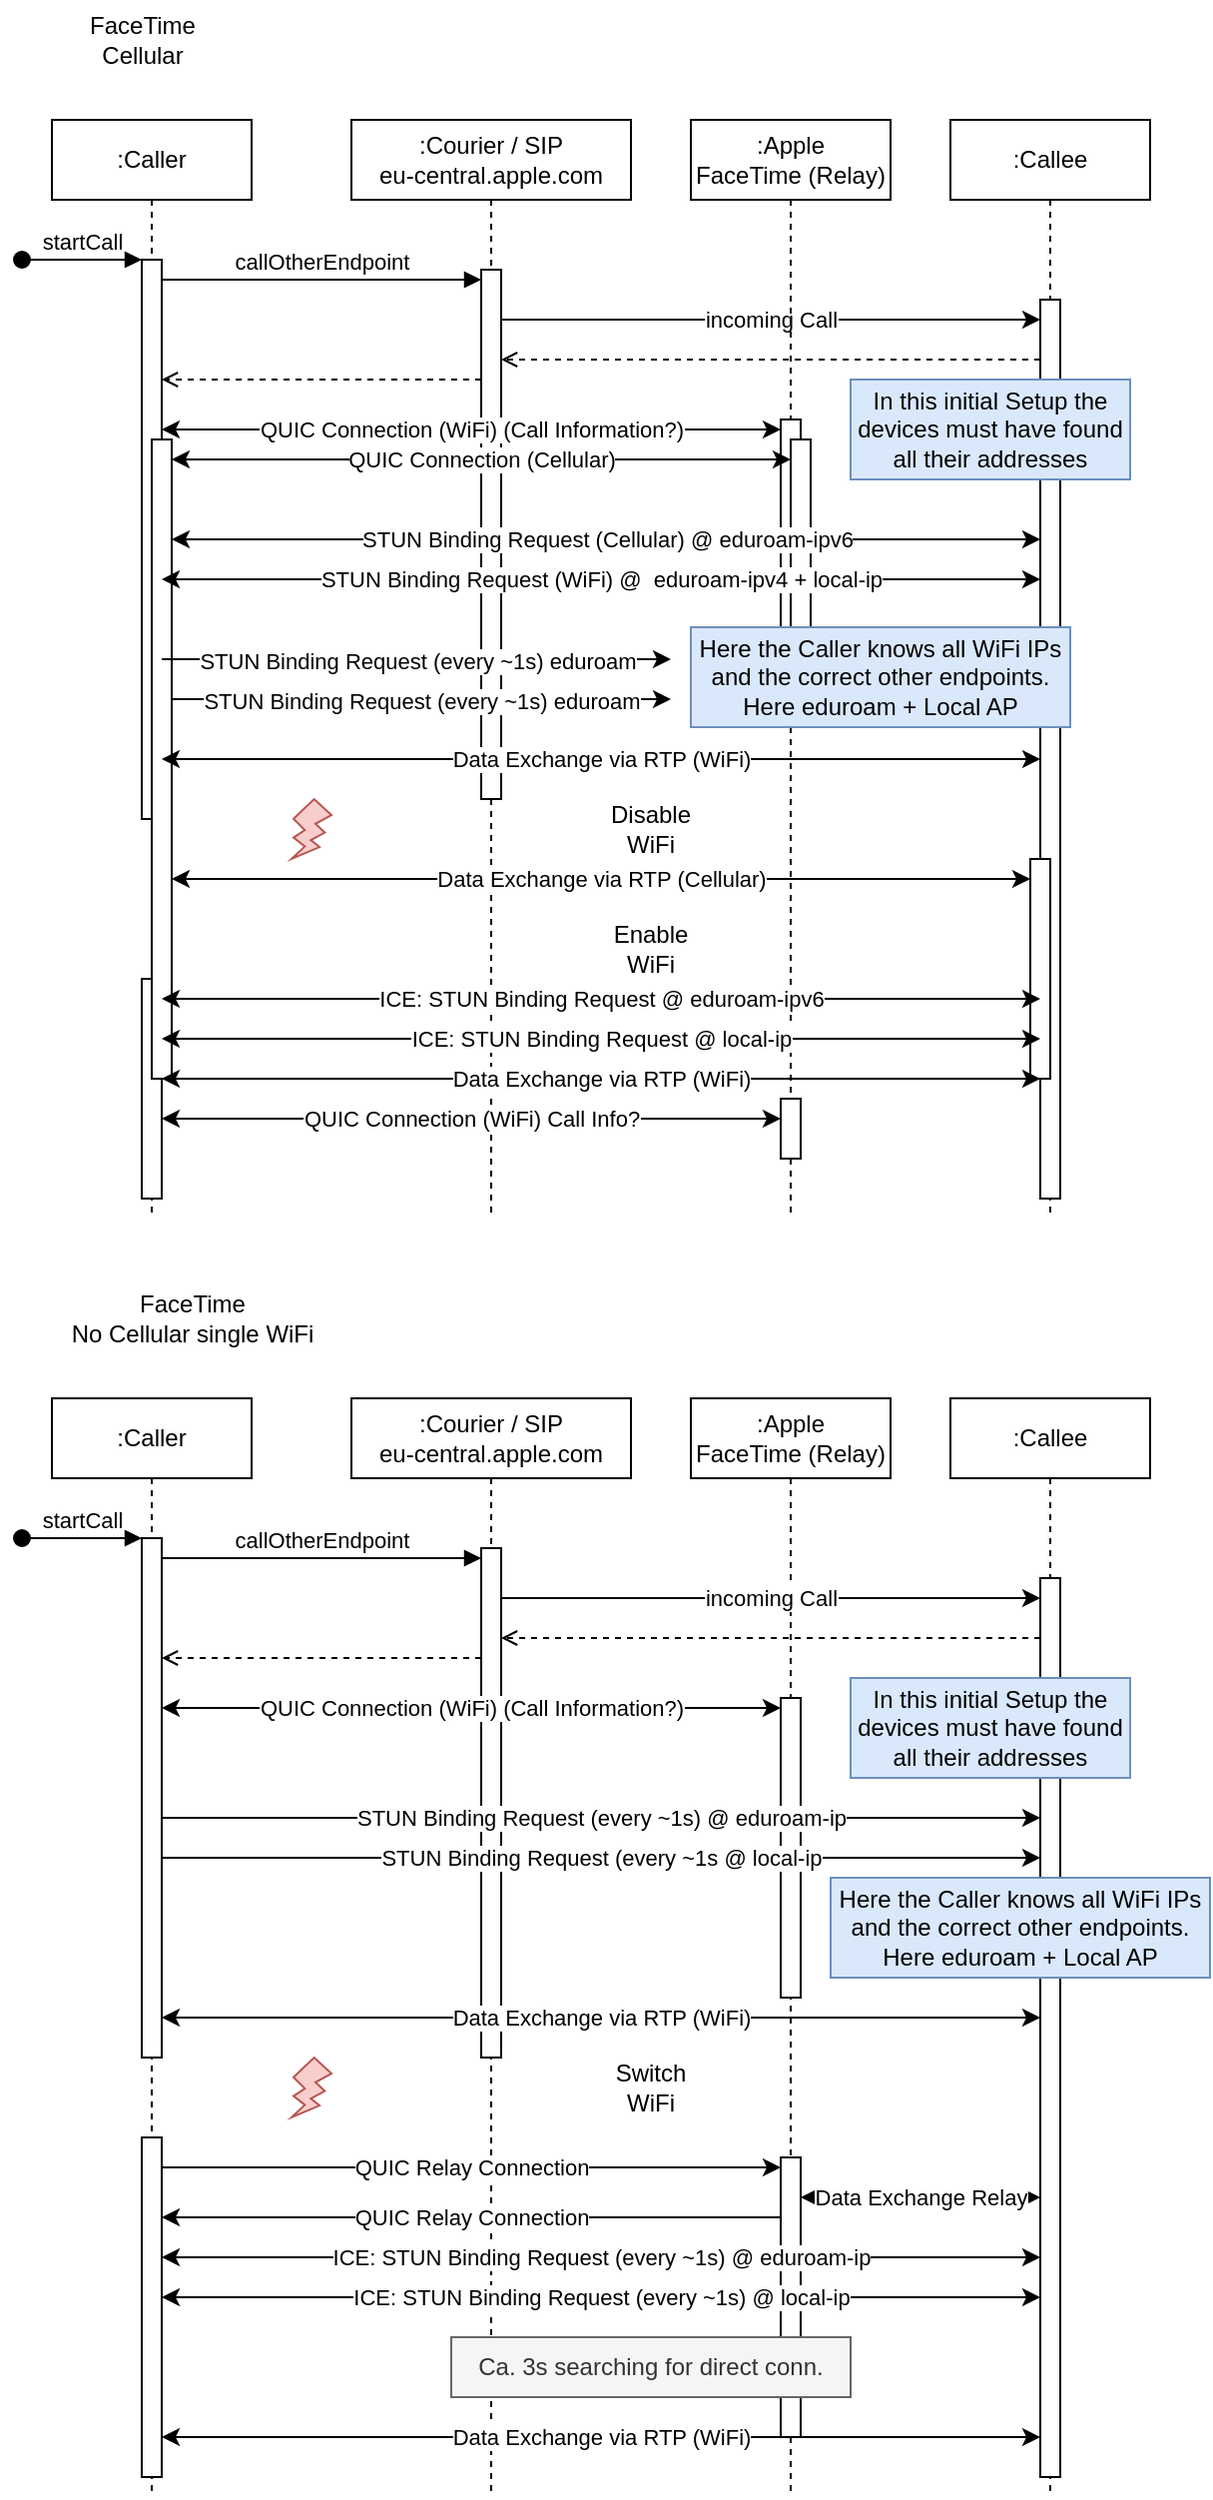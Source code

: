 <mxfile version="23.1.6" type="device">
  <diagram name="Page-1" id="2YBvvXClWsGukQMizWep">
    <mxGraphModel dx="1013" dy="549" grid="1" gridSize="10" guides="1" tooltips="1" connect="1" arrows="1" fold="1" page="1" pageScale="1" pageWidth="850" pageHeight="1100" math="0" shadow="0">
      <root>
        <mxCell id="0" />
        <mxCell id="1" parent="0" />
        <mxCell id="rzydGnRtXKhCAkmNG2az-18" value=":Apple&lt;br&gt;FaceTime (Relay)" style="shape=umlLifeline;perimeter=lifelinePerimeter;whiteSpace=wrap;html=1;container=1;dropTarget=0;collapsible=0;recursiveResize=0;outlineConnect=0;portConstraint=eastwest;newEdgeStyle={&quot;curved&quot;:0,&quot;rounded&quot;:0};" vertex="1" parent="1">
          <mxGeometry x="380" y="710" width="100" height="550" as="geometry" />
        </mxCell>
        <mxCell id="rzydGnRtXKhCAkmNG2az-19" value="" style="html=1;points=[[0,0,0,0,5],[0,1,0,0,-5],[1,0,0,0,5],[1,1,0,0,-5]];perimeter=orthogonalPerimeter;outlineConnect=0;targetShapes=umlLifeline;portConstraint=eastwest;newEdgeStyle={&quot;curved&quot;:0,&quot;rounded&quot;:0};" vertex="1" parent="rzydGnRtXKhCAkmNG2az-18">
          <mxGeometry x="45" y="150" width="10" height="150" as="geometry" />
        </mxCell>
        <mxCell id="rzydGnRtXKhCAkmNG2az-21" value="" style="html=1;points=[[0,0,0,0,5],[0,1,0,0,-5],[1,0,0,0,5],[1,1,0,0,-5]];perimeter=orthogonalPerimeter;outlineConnect=0;targetShapes=umlLifeline;portConstraint=eastwest;newEdgeStyle={&quot;curved&quot;:0,&quot;rounded&quot;:0};" vertex="1" parent="rzydGnRtXKhCAkmNG2az-18">
          <mxGeometry x="45" y="380" width="10" height="140" as="geometry" />
        </mxCell>
        <mxCell id="T4F6Rnl3pkKhbMStzOWr-2" value=":Courier / SIP&lt;br&gt;eu-central.apple.com" style="shape=umlLifeline;perimeter=lifelinePerimeter;whiteSpace=wrap;html=1;container=1;dropTarget=0;collapsible=0;recursiveResize=0;outlineConnect=0;portConstraint=eastwest;newEdgeStyle={&quot;curved&quot;:0,&quot;rounded&quot;:0};" parent="1" vertex="1">
          <mxGeometry x="210" y="70" width="140" height="550" as="geometry" />
        </mxCell>
        <mxCell id="aM9ryv3xv72pqoxQDRHE-6" value="" style="html=1;points=[];perimeter=orthogonalPerimeter;outlineConnect=0;targetShapes=umlLifeline;portConstraint=eastwest;newEdgeStyle={&quot;edgeStyle&quot;:&quot;elbowEdgeStyle&quot;,&quot;elbow&quot;:&quot;vertical&quot;,&quot;curved&quot;:0,&quot;rounded&quot;:0};" parent="T4F6Rnl3pkKhbMStzOWr-2" vertex="1">
          <mxGeometry x="65" y="75" width="10" height="265" as="geometry" />
        </mxCell>
        <mxCell id="aM9ryv3xv72pqoxQDRHE-1" value=":Caller" style="shape=umlLifeline;perimeter=lifelinePerimeter;whiteSpace=wrap;html=1;container=0;dropTarget=0;collapsible=0;recursiveResize=0;outlineConnect=0;portConstraint=eastwest;newEdgeStyle={&quot;edgeStyle&quot;:&quot;elbowEdgeStyle&quot;,&quot;elbow&quot;:&quot;vertical&quot;,&quot;curved&quot;:0,&quot;rounded&quot;:0};" parent="1" vertex="1">
          <mxGeometry x="60" y="70" width="100" height="550" as="geometry" />
        </mxCell>
        <mxCell id="aM9ryv3xv72pqoxQDRHE-2" value="" style="html=1;points=[];perimeter=orthogonalPerimeter;outlineConnect=0;targetShapes=umlLifeline;portConstraint=eastwest;newEdgeStyle={&quot;edgeStyle&quot;:&quot;elbowEdgeStyle&quot;,&quot;elbow&quot;:&quot;vertical&quot;,&quot;curved&quot;:0,&quot;rounded&quot;:0};" parent="aM9ryv3xv72pqoxQDRHE-1" vertex="1">
          <mxGeometry x="45" y="70" width="10" height="280" as="geometry" />
        </mxCell>
        <mxCell id="aM9ryv3xv72pqoxQDRHE-3" value="startCall" style="html=1;verticalAlign=bottom;startArrow=oval;endArrow=block;startSize=8;edgeStyle=elbowEdgeStyle;elbow=vertical;curved=0;rounded=0;" parent="aM9ryv3xv72pqoxQDRHE-1" target="aM9ryv3xv72pqoxQDRHE-2" edge="1">
          <mxGeometry relative="1" as="geometry">
            <mxPoint x="-15" y="70" as="sourcePoint" />
          </mxGeometry>
        </mxCell>
        <mxCell id="T4F6Rnl3pkKhbMStzOWr-25" value="" style="html=1;points=[[0,0,0,0,5],[0,1,0,0,-5],[1,0,0,0,5],[1,1,0,0,-5]];perimeter=orthogonalPerimeter;outlineConnect=0;targetShapes=umlLifeline;portConstraint=eastwest;newEdgeStyle={&quot;curved&quot;:0,&quot;rounded&quot;:0};" parent="aM9ryv3xv72pqoxQDRHE-1" vertex="1">
          <mxGeometry x="45" y="430" width="10" height="110" as="geometry" />
        </mxCell>
        <mxCell id="T4F6Rnl3pkKhbMStzOWr-29" value="STUN Binding Request (every ~1s) eduroam" style="edgeStyle=orthogonalEdgeStyle;rounded=0;orthogonalLoop=1;jettySize=auto;html=1;curved=0;" parent="aM9ryv3xv72pqoxQDRHE-1" source="T4F6Rnl3pkKhbMStzOWr-13" edge="1">
          <mxGeometry relative="1" as="geometry">
            <mxPoint x="310" y="290" as="targetPoint" />
            <Array as="points">
              <mxPoint x="180" y="290" />
              <mxPoint x="180" y="291" />
              <mxPoint x="270" y="291" />
              <mxPoint x="270" y="290" />
            </Array>
          </mxGeometry>
        </mxCell>
        <mxCell id="T4F6Rnl3pkKhbMStzOWr-13" value="" style="html=1;points=[[0,0,0,0,5],[0,1,0,0,-5],[1,0,0,0,5],[1,1,0,0,-5]];perimeter=orthogonalPerimeter;outlineConnect=0;targetShapes=umlLifeline;portConstraint=eastwest;newEdgeStyle={&quot;curved&quot;:0,&quot;rounded&quot;:0};" parent="aM9ryv3xv72pqoxQDRHE-1" vertex="1">
          <mxGeometry x="50" y="160" width="10" height="320" as="geometry" />
        </mxCell>
        <mxCell id="T4F6Rnl3pkKhbMStzOWr-28" value="STUN Binding Request (every ~1s) eduroam" style="edgeStyle=orthogonalEdgeStyle;rounded=0;orthogonalLoop=1;jettySize=auto;html=1;curved=0;" parent="aM9ryv3xv72pqoxQDRHE-1" source="aM9ryv3xv72pqoxQDRHE-2" edge="1">
          <mxGeometry relative="1" as="geometry">
            <mxPoint x="310" y="270" as="targetPoint" />
            <Array as="points">
              <mxPoint x="183" y="270" />
              <mxPoint x="183" y="271" />
              <mxPoint x="290" y="271" />
              <mxPoint x="290" y="270" />
            </Array>
          </mxGeometry>
        </mxCell>
        <mxCell id="aM9ryv3xv72pqoxQDRHE-5" value=":Callee" style="shape=umlLifeline;perimeter=lifelinePerimeter;whiteSpace=wrap;html=1;container=0;dropTarget=0;collapsible=0;recursiveResize=0;outlineConnect=0;portConstraint=eastwest;newEdgeStyle={&quot;edgeStyle&quot;:&quot;elbowEdgeStyle&quot;,&quot;elbow&quot;:&quot;vertical&quot;,&quot;curved&quot;:0,&quot;rounded&quot;:0};" parent="1" vertex="1">
          <mxGeometry x="510" y="70" width="100" height="550" as="geometry" />
        </mxCell>
        <mxCell id="T4F6Rnl3pkKhbMStzOWr-4" value="" style="html=1;points=[[0,0,0,0,5],[0,1,0,0,-5],[1,0,0,0,5],[1,1,0,0,-5]];perimeter=orthogonalPerimeter;outlineConnect=0;targetShapes=umlLifeline;portConstraint=eastwest;newEdgeStyle={&quot;curved&quot;:0,&quot;rounded&quot;:0};" parent="aM9ryv3xv72pqoxQDRHE-5" vertex="1">
          <mxGeometry x="45" y="90" width="10" height="450" as="geometry" />
        </mxCell>
        <mxCell id="T4F6Rnl3pkKhbMStzOWr-33" value="" style="html=1;points=[[0,0,0,0,5],[0,1,0,0,-5],[1,0,0,0,5],[1,1,0,0,-5]];perimeter=orthogonalPerimeter;outlineConnect=0;targetShapes=umlLifeline;portConstraint=eastwest;newEdgeStyle={&quot;curved&quot;:0,&quot;rounded&quot;:0};" parent="aM9ryv3xv72pqoxQDRHE-5" vertex="1">
          <mxGeometry x="40" y="370" width="10" height="110" as="geometry" />
        </mxCell>
        <mxCell id="aM9ryv3xv72pqoxQDRHE-7" value="callOtherEndpoint" style="html=1;verticalAlign=bottom;endArrow=block;edgeStyle=elbowEdgeStyle;elbow=vertical;curved=0;rounded=0;" parent="1" source="aM9ryv3xv72pqoxQDRHE-2" target="aM9ryv3xv72pqoxQDRHE-6" edge="1">
          <mxGeometry relative="1" as="geometry">
            <mxPoint x="215" y="160" as="sourcePoint" />
            <Array as="points">
              <mxPoint x="200" y="150" />
            </Array>
          </mxGeometry>
        </mxCell>
        <mxCell id="T4F6Rnl3pkKhbMStzOWr-1" value="FaceTime&lt;br&gt;Cellular" style="text;html=1;align=center;verticalAlign=middle;resizable=0;points=[];autosize=1;strokeColor=none;fillColor=none;" parent="1" vertex="1">
          <mxGeometry x="65" y="10" width="80" height="40" as="geometry" />
        </mxCell>
        <mxCell id="T4F6Rnl3pkKhbMStzOWr-3" value="incoming Call" style="edgeStyle=elbowEdgeStyle;rounded=0;orthogonalLoop=1;jettySize=auto;html=1;elbow=vertical;curved=0;" parent="1" source="aM9ryv3xv72pqoxQDRHE-6" target="T4F6Rnl3pkKhbMStzOWr-4" edge="1">
          <mxGeometry relative="1" as="geometry">
            <Array as="points">
              <mxPoint x="380" y="170" />
            </Array>
          </mxGeometry>
        </mxCell>
        <mxCell id="T4F6Rnl3pkKhbMStzOWr-5" style="edgeStyle=orthogonalEdgeStyle;rounded=0;orthogonalLoop=1;jettySize=auto;html=1;curved=0;dashed=1;endArrow=open;endFill=0;" parent="1" source="T4F6Rnl3pkKhbMStzOWr-4" target="aM9ryv3xv72pqoxQDRHE-6" edge="1">
          <mxGeometry relative="1" as="geometry">
            <Array as="points">
              <mxPoint x="380" y="190" />
              <mxPoint x="380" y="190" />
            </Array>
          </mxGeometry>
        </mxCell>
        <mxCell id="T4F6Rnl3pkKhbMStzOWr-8" value=":Apple&lt;br&gt;FaceTime (Relay)" style="shape=umlLifeline;perimeter=lifelinePerimeter;whiteSpace=wrap;html=1;container=1;dropTarget=0;collapsible=0;recursiveResize=0;outlineConnect=0;portConstraint=eastwest;newEdgeStyle={&quot;curved&quot;:0,&quot;rounded&quot;:0};" parent="1" vertex="1">
          <mxGeometry x="380" y="70" width="100" height="550" as="geometry" />
        </mxCell>
        <mxCell id="T4F6Rnl3pkKhbMStzOWr-10" value="" style="html=1;points=[[0,0,0,0,5],[0,1,0,0,-5],[1,0,0,0,5],[1,1,0,0,-5]];perimeter=orthogonalPerimeter;outlineConnect=0;targetShapes=umlLifeline;portConstraint=eastwest;newEdgeStyle={&quot;curved&quot;:0,&quot;rounded&quot;:0};" parent="T4F6Rnl3pkKhbMStzOWr-8" vertex="1">
          <mxGeometry x="45" y="150" width="10" height="150" as="geometry" />
        </mxCell>
        <mxCell id="T4F6Rnl3pkKhbMStzOWr-12" value="" style="html=1;points=[[0,0,0,0,5],[0,1,0,0,-5],[1,0,0,0,5],[1,1,0,0,-5]];perimeter=orthogonalPerimeter;outlineConnect=0;targetShapes=umlLifeline;portConstraint=eastwest;newEdgeStyle={&quot;curved&quot;:0,&quot;rounded&quot;:0};" parent="T4F6Rnl3pkKhbMStzOWr-8" vertex="1">
          <mxGeometry x="50" y="160" width="10" height="130" as="geometry" />
        </mxCell>
        <mxCell id="T4F6Rnl3pkKhbMStzOWr-31" value="" style="html=1;points=[[0,0,0,0,5],[0,1,0,0,-5],[1,0,0,0,5],[1,1,0,0,-5]];perimeter=orthogonalPerimeter;outlineConnect=0;targetShapes=umlLifeline;portConstraint=eastwest;newEdgeStyle={&quot;curved&quot;:0,&quot;rounded&quot;:0};" parent="T4F6Rnl3pkKhbMStzOWr-8" vertex="1">
          <mxGeometry x="45" y="490" width="10" height="30" as="geometry" />
        </mxCell>
        <mxCell id="T4F6Rnl3pkKhbMStzOWr-9" value="QUIC Connection (WiFi) (Call Information?)" style="edgeStyle=elbowEdgeStyle;rounded=0;orthogonalLoop=1;jettySize=auto;html=1;elbow=vertical;curved=0;entryX=0;entryY=0;entryDx=0;entryDy=5;entryPerimeter=0;startArrow=classic;startFill=1;" parent="1" source="aM9ryv3xv72pqoxQDRHE-2" target="T4F6Rnl3pkKhbMStzOWr-10" edge="1">
          <mxGeometry relative="1" as="geometry" />
        </mxCell>
        <mxCell id="T4F6Rnl3pkKhbMStzOWr-14" value="QUIC Connection (Cellular)" style="edgeStyle=orthogonalEdgeStyle;rounded=0;orthogonalLoop=1;jettySize=auto;html=1;curved=0;startArrow=classic;startFill=1;" parent="1" target="T4F6Rnl3pkKhbMStzOWr-12" edge="1">
          <mxGeometry relative="1" as="geometry">
            <mxPoint x="120" y="240" as="sourcePoint" />
            <Array as="points">
              <mxPoint x="120" y="240" />
            </Array>
            <mxPoint as="offset" />
          </mxGeometry>
        </mxCell>
        <mxCell id="T4F6Rnl3pkKhbMStzOWr-18" value="STUN Binding Request (Cellular) @ eduroam-ipv6" style="edgeStyle=elbowEdgeStyle;rounded=0;orthogonalLoop=1;jettySize=auto;html=1;elbow=vertical;curved=0;startArrow=classic;startFill=1;" parent="1" target="T4F6Rnl3pkKhbMStzOWr-4" edge="1">
          <mxGeometry x="0.0" relative="1" as="geometry">
            <mxPoint x="360" y="380" as="targetPoint" />
            <Array as="points">
              <mxPoint x="340" y="280" />
            </Array>
            <mxPoint as="offset" />
            <mxPoint x="120" y="280" as="sourcePoint" />
          </mxGeometry>
        </mxCell>
        <mxCell id="T4F6Rnl3pkKhbMStzOWr-19" value="STUN Binding Request (WiFi) @&amp;nbsp; eduroam-ipv4 + local-ip" style="edgeStyle=elbowEdgeStyle;rounded=0;orthogonalLoop=1;jettySize=auto;html=1;elbow=vertical;curved=0;startArrow=classic;startFill=1;" parent="1" source="aM9ryv3xv72pqoxQDRHE-2" target="T4F6Rnl3pkKhbMStzOWr-4" edge="1">
          <mxGeometry relative="1" as="geometry">
            <Array as="points">
              <mxPoint x="340" y="300" />
            </Array>
          </mxGeometry>
        </mxCell>
        <mxCell id="T4F6Rnl3pkKhbMStzOWr-20" value="Data Exchange via RTP (WiFi)" style="edgeStyle=elbowEdgeStyle;rounded=0;orthogonalLoop=1;jettySize=auto;html=1;elbow=vertical;curved=0;startArrow=classic;startFill=1;" parent="1" source="aM9ryv3xv72pqoxQDRHE-2" target="T4F6Rnl3pkKhbMStzOWr-4" edge="1">
          <mxGeometry relative="1" as="geometry">
            <Array as="points">
              <mxPoint x="330" y="390" />
            </Array>
          </mxGeometry>
        </mxCell>
        <mxCell id="T4F6Rnl3pkKhbMStzOWr-22" value="" style="verticalLabelPosition=bottom;verticalAlign=top;html=1;shape=mxgraph.basic.flash;fillColor=#f8cecc;strokeColor=#b85450;" parent="1" vertex="1">
          <mxGeometry x="180" y="410" width="20" height="30" as="geometry" />
        </mxCell>
        <mxCell id="T4F6Rnl3pkKhbMStzOWr-23" value="Disable WiFi" style="text;html=1;align=center;verticalAlign=middle;whiteSpace=wrap;rounded=0;" parent="1" vertex="1">
          <mxGeometry x="330" y="410" width="60" height="30" as="geometry" />
        </mxCell>
        <mxCell id="T4F6Rnl3pkKhbMStzOWr-24" value="Data Exchange via RTP (Cellular)" style="edgeStyle=elbowEdgeStyle;rounded=0;orthogonalLoop=1;jettySize=auto;html=1;elbow=vertical;curved=0;startArrow=classic;startFill=1;" parent="1" source="T4F6Rnl3pkKhbMStzOWr-13" edge="1">
          <mxGeometry relative="1" as="geometry">
            <mxPoint x="160" y="510" as="sourcePoint" />
            <mxPoint x="550" y="450" as="targetPoint" />
            <Array as="points">
              <mxPoint x="360" y="450" />
            </Array>
          </mxGeometry>
        </mxCell>
        <mxCell id="T4F6Rnl3pkKhbMStzOWr-26" value="Data Exchange via RTP (WiFi)" style="edgeStyle=elbowEdgeStyle;rounded=0;orthogonalLoop=1;jettySize=auto;html=1;elbow=vertical;curved=0;startArrow=classic;startFill=1;" parent="1" source="T4F6Rnl3pkKhbMStzOWr-25" target="T4F6Rnl3pkKhbMStzOWr-4" edge="1">
          <mxGeometry relative="1" as="geometry">
            <mxPoint x="160" y="570" as="sourcePoint" />
            <mxPoint x="600" y="570" as="targetPoint" />
            <Array as="points">
              <mxPoint x="350" y="550" />
            </Array>
          </mxGeometry>
        </mxCell>
        <mxCell id="T4F6Rnl3pkKhbMStzOWr-27" value="Enable WiFi" style="text;html=1;align=center;verticalAlign=middle;whiteSpace=wrap;rounded=0;" parent="1" vertex="1">
          <mxGeometry x="330" y="470" width="60" height="30" as="geometry" />
        </mxCell>
        <mxCell id="T4F6Rnl3pkKhbMStzOWr-30" value="QUIC Connection (WiFi) Call Info?" style="edgeStyle=orthogonalEdgeStyle;rounded=0;orthogonalLoop=1;jettySize=auto;html=1;curved=0;startArrow=classic;startFill=1;" parent="1" source="T4F6Rnl3pkKhbMStzOWr-25" target="T4F6Rnl3pkKhbMStzOWr-31" edge="1">
          <mxGeometry relative="1" as="geometry">
            <Array as="points">
              <mxPoint x="270" y="570" />
              <mxPoint x="270" y="570" />
            </Array>
            <mxPoint x="120" y="510" as="sourcePoint" />
          </mxGeometry>
        </mxCell>
        <mxCell id="T4F6Rnl3pkKhbMStzOWr-34" value="In this initial Setup the devices must have found all their addresses" style="text;html=1;align=center;verticalAlign=middle;whiteSpace=wrap;rounded=0;fillColor=#dae8fc;strokeColor=#6c8ebf;" parent="1" vertex="1">
          <mxGeometry x="460" y="200" width="140" height="50" as="geometry" />
        </mxCell>
        <mxCell id="T4F6Rnl3pkKhbMStzOWr-36" value="Here the Caller knows all WiFi IPs and the correct other endpoints. Here eduroam + Local AP" style="text;html=1;align=center;verticalAlign=middle;whiteSpace=wrap;rounded=0;fillColor=#dae8fc;strokeColor=#6c8ebf;" parent="1" vertex="1">
          <mxGeometry x="380" y="324" width="190" height="50" as="geometry" />
        </mxCell>
        <mxCell id="rzydGnRtXKhCAkmNG2az-2" value="FaceTime&lt;br&gt;No Cellular single WiFi" style="text;html=1;align=center;verticalAlign=middle;resizable=0;points=[];autosize=1;strokeColor=none;fillColor=none;" vertex="1" parent="1">
          <mxGeometry x="60" y="650" width="140" height="40" as="geometry" />
        </mxCell>
        <mxCell id="rzydGnRtXKhCAkmNG2az-3" value=":Courier / SIP&lt;br&gt;eu-central.apple.com" style="shape=umlLifeline;perimeter=lifelinePerimeter;whiteSpace=wrap;html=1;container=1;dropTarget=0;collapsible=0;recursiveResize=0;outlineConnect=0;portConstraint=eastwest;newEdgeStyle={&quot;curved&quot;:0,&quot;rounded&quot;:0};" vertex="1" parent="1">
          <mxGeometry x="210" y="710" width="140" height="550" as="geometry" />
        </mxCell>
        <mxCell id="rzydGnRtXKhCAkmNG2az-4" value="" style="html=1;points=[];perimeter=orthogonalPerimeter;outlineConnect=0;targetShapes=umlLifeline;portConstraint=eastwest;newEdgeStyle={&quot;edgeStyle&quot;:&quot;elbowEdgeStyle&quot;,&quot;elbow&quot;:&quot;vertical&quot;,&quot;curved&quot;:0,&quot;rounded&quot;:0};" vertex="1" parent="rzydGnRtXKhCAkmNG2az-3">
          <mxGeometry x="65" y="75" width="10" height="255" as="geometry" />
        </mxCell>
        <mxCell id="rzydGnRtXKhCAkmNG2az-5" value=":Caller" style="shape=umlLifeline;perimeter=lifelinePerimeter;whiteSpace=wrap;html=1;container=0;dropTarget=0;collapsible=0;recursiveResize=0;outlineConnect=0;portConstraint=eastwest;newEdgeStyle={&quot;edgeStyle&quot;:&quot;elbowEdgeStyle&quot;,&quot;elbow&quot;:&quot;vertical&quot;,&quot;curved&quot;:0,&quot;rounded&quot;:0};" vertex="1" parent="1">
          <mxGeometry x="60" y="710" width="100" height="550" as="geometry" />
        </mxCell>
        <mxCell id="rzydGnRtXKhCAkmNG2az-6" value="" style="html=1;points=[];perimeter=orthogonalPerimeter;outlineConnect=0;targetShapes=umlLifeline;portConstraint=eastwest;newEdgeStyle={&quot;edgeStyle&quot;:&quot;elbowEdgeStyle&quot;,&quot;elbow&quot;:&quot;vertical&quot;,&quot;curved&quot;:0,&quot;rounded&quot;:0};" vertex="1" parent="rzydGnRtXKhCAkmNG2az-5">
          <mxGeometry x="45" y="70" width="10" height="260" as="geometry" />
        </mxCell>
        <mxCell id="rzydGnRtXKhCAkmNG2az-7" value="startCall" style="html=1;verticalAlign=bottom;startArrow=oval;endArrow=block;startSize=8;edgeStyle=elbowEdgeStyle;elbow=vertical;curved=0;rounded=0;" edge="1" parent="rzydGnRtXKhCAkmNG2az-5" target="rzydGnRtXKhCAkmNG2az-6">
          <mxGeometry relative="1" as="geometry">
            <mxPoint x="-15" y="70" as="sourcePoint" />
          </mxGeometry>
        </mxCell>
        <mxCell id="rzydGnRtXKhCAkmNG2az-8" value="" style="html=1;points=[[0,0,0,0,5],[0,1,0,0,-5],[1,0,0,0,5],[1,1,0,0,-5]];perimeter=orthogonalPerimeter;outlineConnect=0;targetShapes=umlLifeline;portConstraint=eastwest;newEdgeStyle={&quot;curved&quot;:0,&quot;rounded&quot;:0};" vertex="1" parent="rzydGnRtXKhCAkmNG2az-5">
          <mxGeometry x="45" y="370" width="10" height="170" as="geometry" />
        </mxCell>
        <mxCell id="rzydGnRtXKhCAkmNG2az-12" value=":Callee" style="shape=umlLifeline;perimeter=lifelinePerimeter;whiteSpace=wrap;html=1;container=0;dropTarget=0;collapsible=0;recursiveResize=0;outlineConnect=0;portConstraint=eastwest;newEdgeStyle={&quot;edgeStyle&quot;:&quot;elbowEdgeStyle&quot;,&quot;elbow&quot;:&quot;vertical&quot;,&quot;curved&quot;:0,&quot;rounded&quot;:0};" vertex="1" parent="1">
          <mxGeometry x="510" y="710" width="100" height="550" as="geometry" />
        </mxCell>
        <mxCell id="rzydGnRtXKhCAkmNG2az-13" value="" style="html=1;points=[[0,0,0,0,5],[0,1,0,0,-5],[1,0,0,0,5],[1,1,0,0,-5]];perimeter=orthogonalPerimeter;outlineConnect=0;targetShapes=umlLifeline;portConstraint=eastwest;newEdgeStyle={&quot;curved&quot;:0,&quot;rounded&quot;:0};" vertex="1" parent="rzydGnRtXKhCAkmNG2az-12">
          <mxGeometry x="45" y="90" width="10" height="450" as="geometry" />
        </mxCell>
        <mxCell id="rzydGnRtXKhCAkmNG2az-15" value="callOtherEndpoint" style="html=1;verticalAlign=bottom;endArrow=block;edgeStyle=elbowEdgeStyle;elbow=vertical;curved=0;rounded=0;" edge="1" parent="1" source="rzydGnRtXKhCAkmNG2az-6" target="rzydGnRtXKhCAkmNG2az-4">
          <mxGeometry relative="1" as="geometry">
            <mxPoint x="215" y="800" as="sourcePoint" />
            <Array as="points">
              <mxPoint x="200" y="790" />
            </Array>
          </mxGeometry>
        </mxCell>
        <mxCell id="rzydGnRtXKhCAkmNG2az-16" value="incoming Call" style="edgeStyle=elbowEdgeStyle;rounded=0;orthogonalLoop=1;jettySize=auto;html=1;elbow=vertical;curved=0;" edge="1" parent="1" source="rzydGnRtXKhCAkmNG2az-4" target="rzydGnRtXKhCAkmNG2az-13">
          <mxGeometry relative="1" as="geometry">
            <Array as="points">
              <mxPoint x="380" y="810" />
            </Array>
          </mxGeometry>
        </mxCell>
        <mxCell id="rzydGnRtXKhCAkmNG2az-17" style="edgeStyle=orthogonalEdgeStyle;rounded=0;orthogonalLoop=1;jettySize=auto;html=1;curved=0;dashed=1;endArrow=open;endFill=0;" edge="1" parent="1" source="rzydGnRtXKhCAkmNG2az-13" target="rzydGnRtXKhCAkmNG2az-4">
          <mxGeometry relative="1" as="geometry">
            <Array as="points">
              <mxPoint x="380" y="830" />
              <mxPoint x="380" y="830" />
            </Array>
          </mxGeometry>
        </mxCell>
        <mxCell id="rzydGnRtXKhCAkmNG2az-22" value="QUIC Connection (WiFi) (Call Information?)" style="edgeStyle=elbowEdgeStyle;rounded=0;orthogonalLoop=1;jettySize=auto;html=1;elbow=vertical;curved=0;entryX=0;entryY=0;entryDx=0;entryDy=5;entryPerimeter=0;startArrow=classic;startFill=1;" edge="1" parent="1" source="rzydGnRtXKhCAkmNG2az-6" target="rzydGnRtXKhCAkmNG2az-19">
          <mxGeometry relative="1" as="geometry" />
        </mxCell>
        <mxCell id="rzydGnRtXKhCAkmNG2az-25" value="STUN Binding Request (every ~1s @ local-ip" style="edgeStyle=elbowEdgeStyle;rounded=0;orthogonalLoop=1;jettySize=auto;html=1;elbow=vertical;curved=0;startArrow=none;startFill=0;" edge="1" parent="1" source="rzydGnRtXKhCAkmNG2az-6" target="rzydGnRtXKhCAkmNG2az-13">
          <mxGeometry relative="1" as="geometry">
            <Array as="points">
              <mxPoint x="340" y="940" />
            </Array>
          </mxGeometry>
        </mxCell>
        <mxCell id="rzydGnRtXKhCAkmNG2az-26" value="Data Exchange via RTP (WiFi)" style="edgeStyle=elbowEdgeStyle;rounded=0;orthogonalLoop=1;jettySize=auto;html=1;elbow=vertical;curved=0;startArrow=classic;startFill=1;" edge="1" parent="1" source="rzydGnRtXKhCAkmNG2az-6" target="rzydGnRtXKhCAkmNG2az-13">
          <mxGeometry relative="1" as="geometry">
            <Array as="points">
              <mxPoint x="340" y="1020" />
            </Array>
          </mxGeometry>
        </mxCell>
        <mxCell id="rzydGnRtXKhCAkmNG2az-27" value="" style="verticalLabelPosition=bottom;verticalAlign=top;html=1;shape=mxgraph.basic.flash;fillColor=#f8cecc;strokeColor=#b85450;" vertex="1" parent="1">
          <mxGeometry x="180" y="1040" width="20" height="30" as="geometry" />
        </mxCell>
        <mxCell id="rzydGnRtXKhCAkmNG2az-28" value="Switch&lt;br&gt;WiFi" style="text;html=1;align=center;verticalAlign=middle;whiteSpace=wrap;rounded=0;" vertex="1" parent="1">
          <mxGeometry x="330" y="1040" width="60" height="30" as="geometry" />
        </mxCell>
        <mxCell id="rzydGnRtXKhCAkmNG2az-30" value="Data Exchange via RTP (WiFi)" style="edgeStyle=elbowEdgeStyle;rounded=0;orthogonalLoop=1;jettySize=auto;html=1;elbow=vertical;curved=0;startArrow=classic;startFill=1;" edge="1" parent="1" source="rzydGnRtXKhCAkmNG2az-8" target="rzydGnRtXKhCAkmNG2az-13">
          <mxGeometry relative="1" as="geometry">
            <mxPoint x="160" y="1210" as="sourcePoint" />
            <mxPoint x="600" y="1210" as="targetPoint" />
            <Array as="points">
              <mxPoint x="350" y="1230" />
            </Array>
          </mxGeometry>
        </mxCell>
        <mxCell id="rzydGnRtXKhCAkmNG2az-34" value="In this initial Setup the devices must have found all their addresses" style="text;html=1;align=center;verticalAlign=middle;whiteSpace=wrap;rounded=0;fillColor=#dae8fc;strokeColor=#6c8ebf;" vertex="1" parent="1">
          <mxGeometry x="460" y="850" width="140" height="50" as="geometry" />
        </mxCell>
        <mxCell id="rzydGnRtXKhCAkmNG2az-35" value="Here the Caller knows all WiFi IPs and the correct other endpoints. Here eduroam + Local AP" style="text;html=1;align=center;verticalAlign=middle;whiteSpace=wrap;rounded=0;fillColor=#dae8fc;strokeColor=#6c8ebf;" vertex="1" parent="1">
          <mxGeometry x="450" y="950" width="190" height="50" as="geometry" />
        </mxCell>
        <mxCell id="rzydGnRtXKhCAkmNG2az-37" style="edgeStyle=elbowEdgeStyle;rounded=0;orthogonalLoop=1;jettySize=auto;html=1;elbow=vertical;curved=0;dashed=1;endArrow=open;endFill=0;" edge="1" parent="1" source="rzydGnRtXKhCAkmNG2az-4" target="rzydGnRtXKhCAkmNG2az-6">
          <mxGeometry relative="1" as="geometry">
            <Array as="points">
              <mxPoint x="200" y="840" />
            </Array>
          </mxGeometry>
        </mxCell>
        <mxCell id="rzydGnRtXKhCAkmNG2az-38" style="edgeStyle=elbowEdgeStyle;rounded=0;orthogonalLoop=1;jettySize=auto;html=1;elbow=vertical;curved=0;dashed=1;endArrow=open;endFill=0;" edge="1" parent="1" source="aM9ryv3xv72pqoxQDRHE-6" target="aM9ryv3xv72pqoxQDRHE-2">
          <mxGeometry relative="1" as="geometry">
            <Array as="points">
              <mxPoint x="200" y="200" />
            </Array>
          </mxGeometry>
        </mxCell>
        <mxCell id="rzydGnRtXKhCAkmNG2az-11" value="STUN Binding Request (every ~1s) @ eduroam-ip" style="edgeStyle=orthogonalEdgeStyle;rounded=0;orthogonalLoop=1;jettySize=auto;html=1;curved=0;" edge="1" parent="1" source="rzydGnRtXKhCAkmNG2az-6" target="rzydGnRtXKhCAkmNG2az-13">
          <mxGeometry relative="1" as="geometry">
            <mxPoint x="500" y="920" as="targetPoint" />
            <Array as="points">
              <mxPoint x="490" y="920" />
              <mxPoint x="490" y="920" />
            </Array>
          </mxGeometry>
        </mxCell>
        <mxCell id="rzydGnRtXKhCAkmNG2az-39" value="QUIC Relay Connection" style="edgeStyle=orthogonalEdgeStyle;rounded=0;orthogonalLoop=1;jettySize=auto;html=1;curved=0;entryX=0;entryY=0;entryDx=0;entryDy=5;entryPerimeter=0;" edge="1" parent="1" source="rzydGnRtXKhCAkmNG2az-8" target="rzydGnRtXKhCAkmNG2az-21">
          <mxGeometry relative="1" as="geometry">
            <mxPoint x="420" y="1100" as="targetPoint" />
            <Array as="points">
              <mxPoint x="190" y="1095" />
              <mxPoint x="190" y="1095" />
            </Array>
          </mxGeometry>
        </mxCell>
        <mxCell id="rzydGnRtXKhCAkmNG2az-40" value="Data Exchange Relay" style="edgeStyle=orthogonalEdgeStyle;rounded=0;orthogonalLoop=1;jettySize=auto;html=1;curved=0;startArrow=classic;startFill=1;" edge="1" parent="1" source="rzydGnRtXKhCAkmNG2az-21" target="rzydGnRtXKhCAkmNG2az-13">
          <mxGeometry relative="1" as="geometry">
            <Array as="points">
              <mxPoint x="500" y="1110" />
              <mxPoint x="500" y="1110" />
            </Array>
          </mxGeometry>
        </mxCell>
        <mxCell id="rzydGnRtXKhCAkmNG2az-42" value="QUIC Relay Connection" style="edgeStyle=orthogonalEdgeStyle;rounded=0;orthogonalLoop=1;jettySize=auto;html=1;curved=0;" edge="1" parent="1" source="rzydGnRtXKhCAkmNG2az-21" target="rzydGnRtXKhCAkmNG2az-8">
          <mxGeometry relative="1" as="geometry">
            <Array as="points">
              <mxPoint x="280" y="1120" />
              <mxPoint x="280" y="1120" />
            </Array>
          </mxGeometry>
        </mxCell>
        <mxCell id="rzydGnRtXKhCAkmNG2az-43" value="ICE: STUN Binding Request (every ~1s) @ eduroam-ip" style="edgeStyle=orthogonalEdgeStyle;rounded=0;orthogonalLoop=1;jettySize=auto;html=1;curved=0;startArrow=classic;startFill=1;" edge="1" parent="1" source="rzydGnRtXKhCAkmNG2az-8" target="rzydGnRtXKhCAkmNG2az-13">
          <mxGeometry relative="1" as="geometry">
            <Array as="points">
              <mxPoint x="340" y="1140" />
              <mxPoint x="340" y="1140" />
            </Array>
          </mxGeometry>
        </mxCell>
        <mxCell id="rzydGnRtXKhCAkmNG2az-45" value="Ca. 3s searching for direct conn." style="text;html=1;align=center;verticalAlign=middle;whiteSpace=wrap;rounded=0;fillColor=#f5f5f5;strokeColor=#666666;fontColor=#333333;" vertex="1" parent="1">
          <mxGeometry x="260" y="1180" width="200" height="30" as="geometry" />
        </mxCell>
        <mxCell id="rzydGnRtXKhCAkmNG2az-46" value="ICE: STUN Binding Request (every ~1s) @ local-ip" style="edgeStyle=orthogonalEdgeStyle;rounded=0;orthogonalLoop=1;jettySize=auto;html=1;curved=0;startArrow=classic;startFill=1;" edge="1" parent="1" source="rzydGnRtXKhCAkmNG2az-8" target="rzydGnRtXKhCAkmNG2az-13">
          <mxGeometry relative="1" as="geometry">
            <mxPoint x="125" y="1150" as="sourcePoint" />
            <mxPoint x="565" y="1150" as="targetPoint" />
            <Array as="points">
              <mxPoint x="340" y="1160" />
              <mxPoint x="340" y="1160" />
            </Array>
          </mxGeometry>
        </mxCell>
        <mxCell id="rzydGnRtXKhCAkmNG2az-47" value="ICE: STUN Binding Request @ eduroam-ipv6" style="edgeStyle=orthogonalEdgeStyle;rounded=0;orthogonalLoop=1;jettySize=auto;html=1;curved=0;startArrow=classic;startFill=1;" edge="1" parent="1" source="T4F6Rnl3pkKhbMStzOWr-25" target="T4F6Rnl3pkKhbMStzOWr-4">
          <mxGeometry relative="1" as="geometry">
            <Array as="points">
              <mxPoint x="230" y="510" />
              <mxPoint x="230" y="510" />
            </Array>
          </mxGeometry>
        </mxCell>
        <mxCell id="rzydGnRtXKhCAkmNG2az-48" value="ICE: STUN Binding Request @ local-ip" style="edgeStyle=orthogonalEdgeStyle;rounded=0;orthogonalLoop=1;jettySize=auto;html=1;curved=0;startArrow=classic;startFill=1;" edge="1" parent="1" source="T4F6Rnl3pkKhbMStzOWr-25" target="T4F6Rnl3pkKhbMStzOWr-4">
          <mxGeometry relative="1" as="geometry">
            <Array as="points">
              <mxPoint x="340" y="530" />
              <mxPoint x="340" y="530" />
            </Array>
          </mxGeometry>
        </mxCell>
      </root>
    </mxGraphModel>
  </diagram>
</mxfile>
